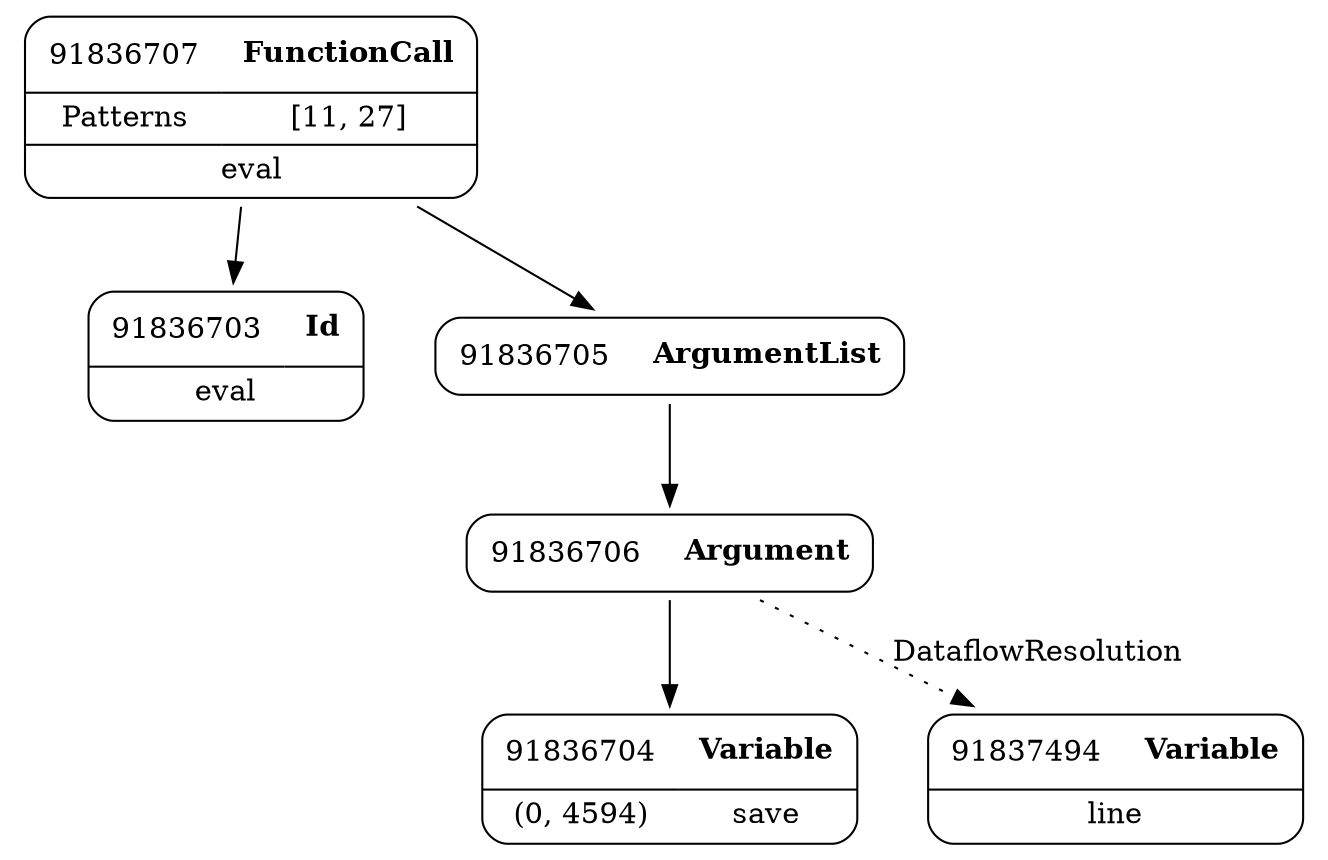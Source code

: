 digraph ast {
node [shape=none];
91836703 [label=<<TABLE border='1' cellspacing='0' cellpadding='10' style='rounded' ><TR><TD border='0'>91836703</TD><TD border='0'><B>Id</B></TD></TR><HR/><TR><TD border='0' cellpadding='5' colspan='2'>eval</TD></TR></TABLE>>];
91836705 [label=<<TABLE border='1' cellspacing='0' cellpadding='10' style='rounded' ><TR><TD border='0'>91836705</TD><TD border='0'><B>ArgumentList</B></TD></TR></TABLE>>];
91836705 -> 91836706 [weight=2];
91836704 [label=<<TABLE border='1' cellspacing='0' cellpadding='10' style='rounded' ><TR><TD border='0'>91836704</TD><TD border='0'><B>Variable</B></TD></TR><HR/><TR><TD border='0' cellpadding='5'>(0, 4594)</TD><TD border='0' cellpadding='5'>save</TD></TR></TABLE>>];
91836707 [label=<<TABLE border='1' cellspacing='0' cellpadding='10' style='rounded' ><TR><TD border='0'>91836707</TD><TD border='0'><B>FunctionCall</B></TD></TR><HR/><TR><TD border='0' cellpadding='5'>Patterns</TD><TD border='0' cellpadding='5'>[11, 27]</TD></TR><HR/><TR><TD border='0' cellpadding='5' colspan='2'>eval</TD></TR></TABLE>>];
91836707 -> 91836703 [weight=2];
91836707 -> 91836705 [weight=2];
91836706 [label=<<TABLE border='1' cellspacing='0' cellpadding='10' style='rounded' ><TR><TD border='0'>91836706</TD><TD border='0'><B>Argument</B></TD></TR></TABLE>>];
91836706 -> 91836704 [weight=2];
91836706 -> 91837494 [style=dotted,label=DataflowResolution];
91837494 [label=<<TABLE border='1' cellspacing='0' cellpadding='10' style='rounded' ><TR><TD border='0'>91837494</TD><TD border='0'><B>Variable</B></TD></TR><HR/><TR><TD border='0' cellpadding='5' colspan='2'>line</TD></TR></TABLE>>];
}
